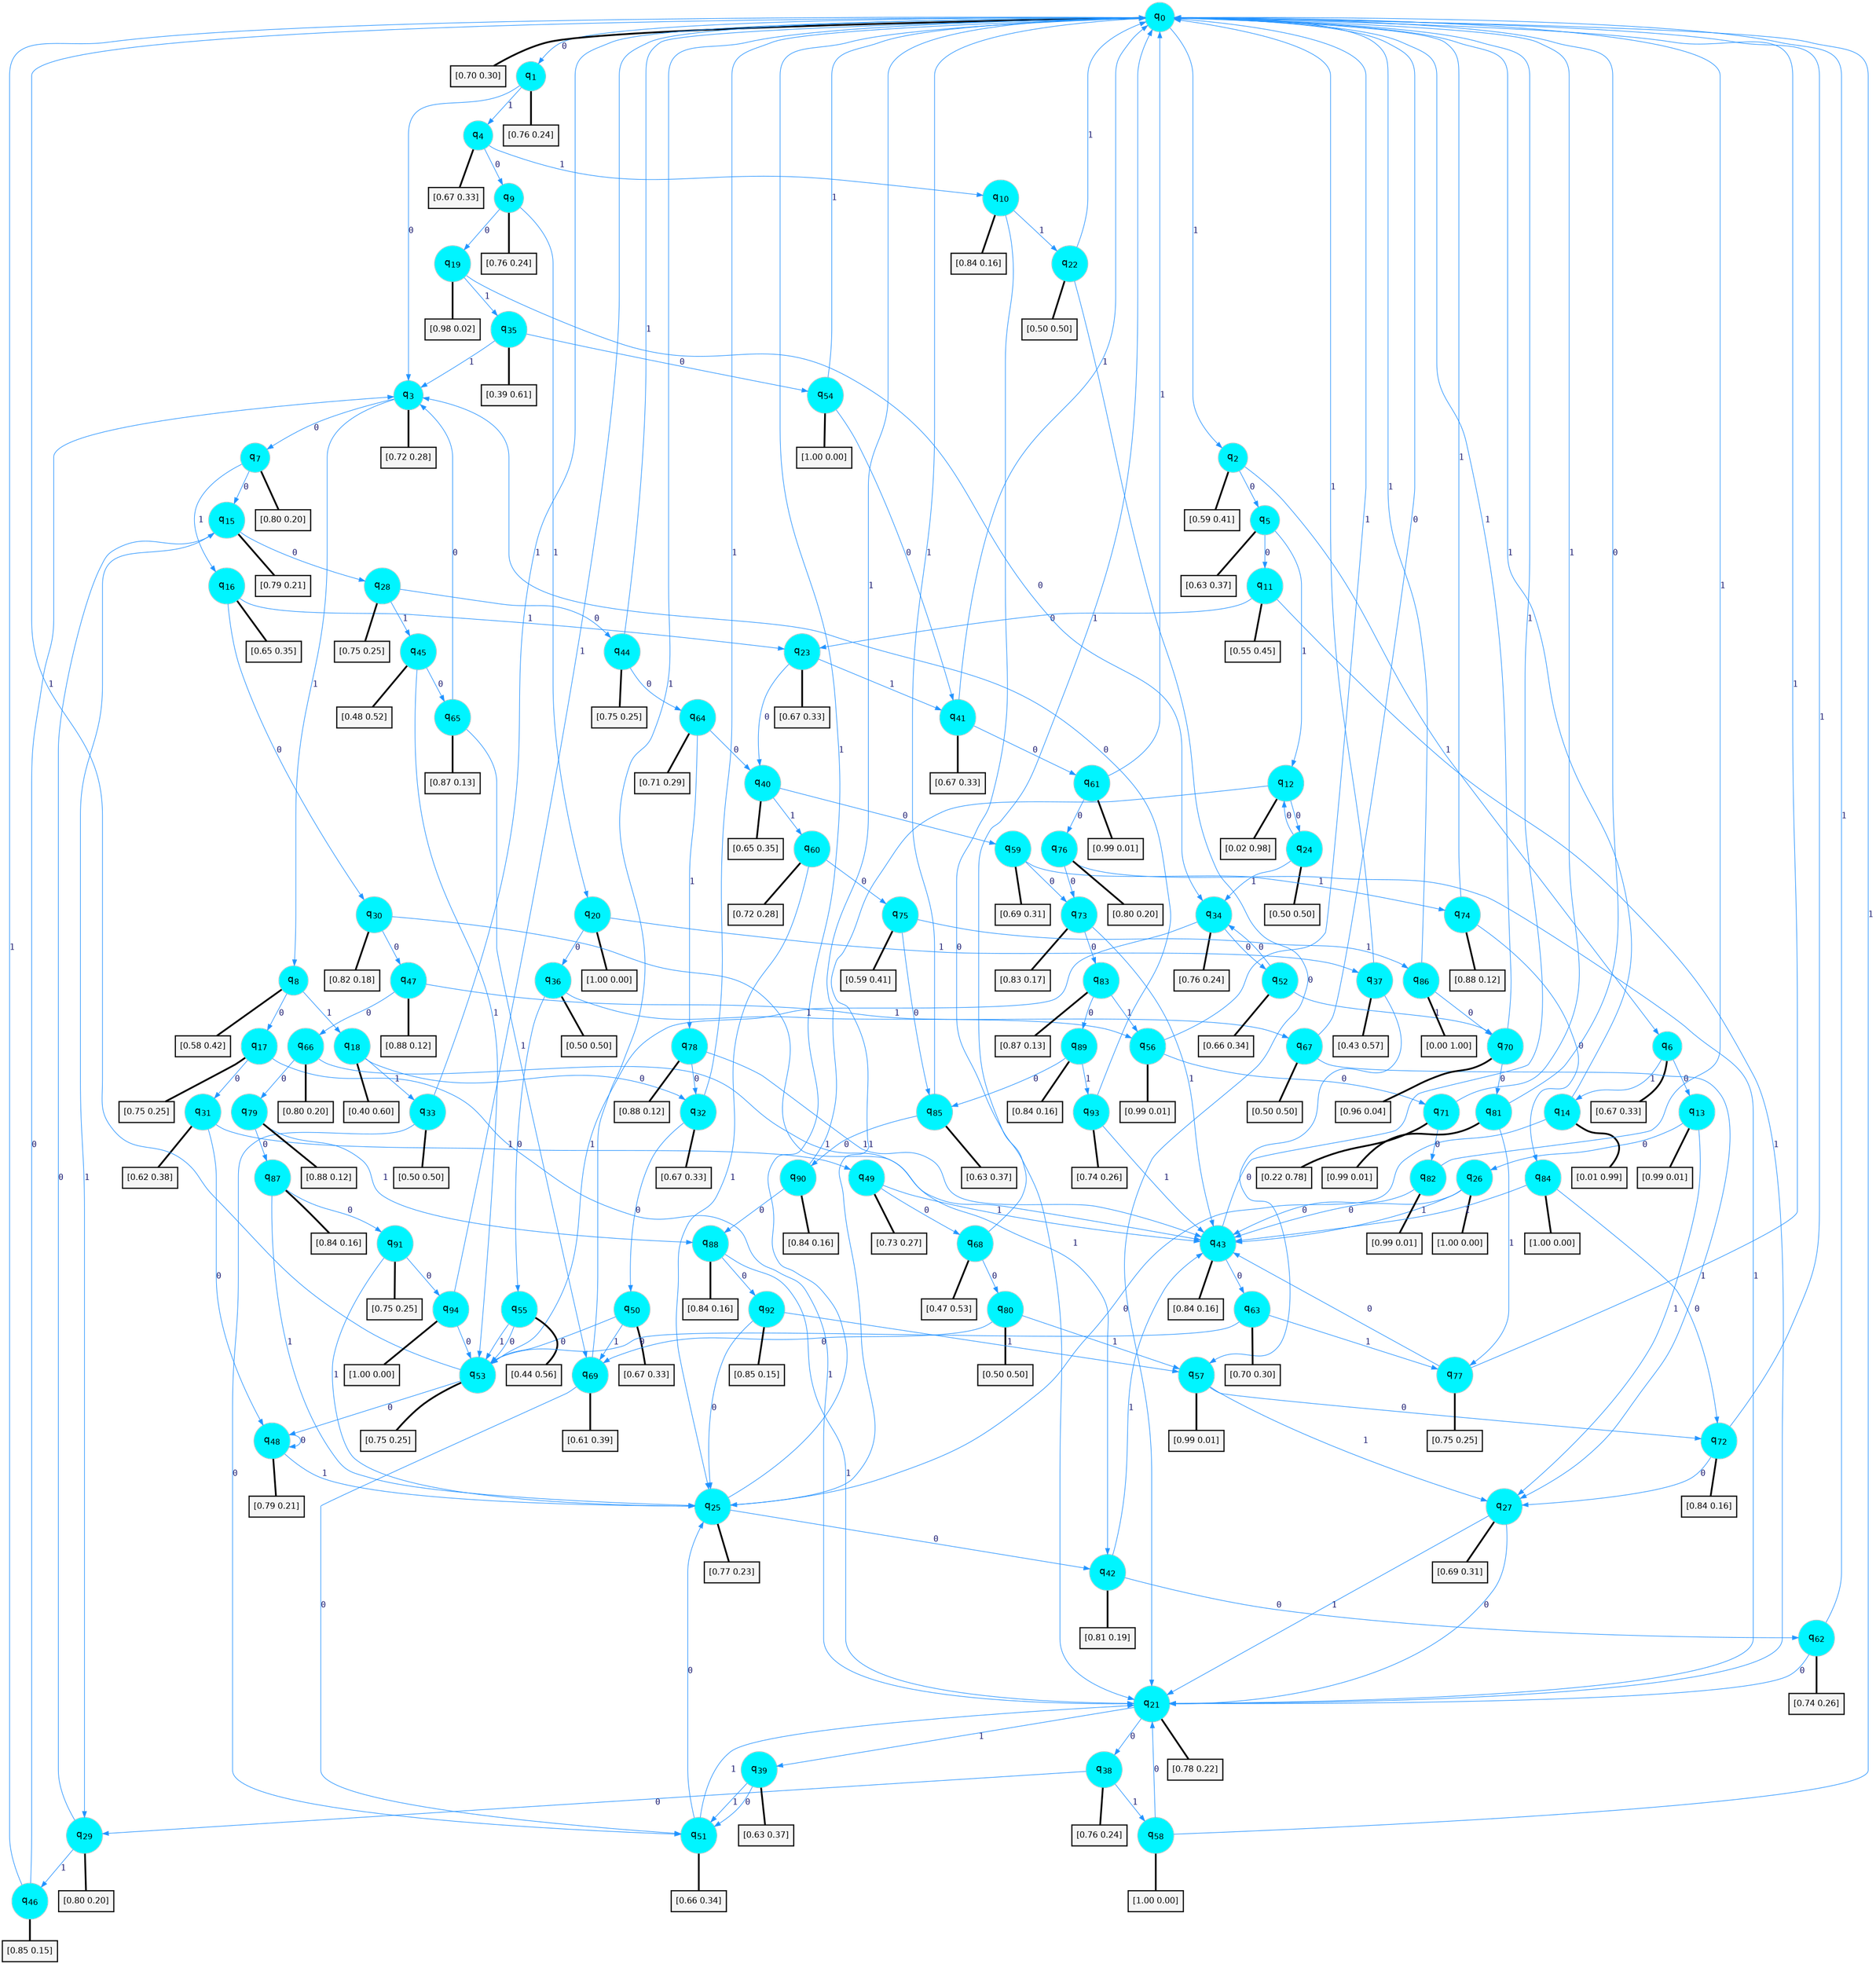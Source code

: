 digraph G {
graph [
bgcolor=transparent, dpi=300, rankdir=TD, size="40,25"];
node [
color=gray, fillcolor=turquoise1, fontcolor=black, fontname=Helvetica, fontsize=16, fontweight=bold, shape=circle, style=filled];
edge [
arrowsize=1, color=dodgerblue1, fontcolor=midnightblue, fontname=courier, fontweight=bold, penwidth=1, style=solid, weight=20];
0[label=<q<SUB>0</SUB>>];
1[label=<q<SUB>1</SUB>>];
2[label=<q<SUB>2</SUB>>];
3[label=<q<SUB>3</SUB>>];
4[label=<q<SUB>4</SUB>>];
5[label=<q<SUB>5</SUB>>];
6[label=<q<SUB>6</SUB>>];
7[label=<q<SUB>7</SUB>>];
8[label=<q<SUB>8</SUB>>];
9[label=<q<SUB>9</SUB>>];
10[label=<q<SUB>10</SUB>>];
11[label=<q<SUB>11</SUB>>];
12[label=<q<SUB>12</SUB>>];
13[label=<q<SUB>13</SUB>>];
14[label=<q<SUB>14</SUB>>];
15[label=<q<SUB>15</SUB>>];
16[label=<q<SUB>16</SUB>>];
17[label=<q<SUB>17</SUB>>];
18[label=<q<SUB>18</SUB>>];
19[label=<q<SUB>19</SUB>>];
20[label=<q<SUB>20</SUB>>];
21[label=<q<SUB>21</SUB>>];
22[label=<q<SUB>22</SUB>>];
23[label=<q<SUB>23</SUB>>];
24[label=<q<SUB>24</SUB>>];
25[label=<q<SUB>25</SUB>>];
26[label=<q<SUB>26</SUB>>];
27[label=<q<SUB>27</SUB>>];
28[label=<q<SUB>28</SUB>>];
29[label=<q<SUB>29</SUB>>];
30[label=<q<SUB>30</SUB>>];
31[label=<q<SUB>31</SUB>>];
32[label=<q<SUB>32</SUB>>];
33[label=<q<SUB>33</SUB>>];
34[label=<q<SUB>34</SUB>>];
35[label=<q<SUB>35</SUB>>];
36[label=<q<SUB>36</SUB>>];
37[label=<q<SUB>37</SUB>>];
38[label=<q<SUB>38</SUB>>];
39[label=<q<SUB>39</SUB>>];
40[label=<q<SUB>40</SUB>>];
41[label=<q<SUB>41</SUB>>];
42[label=<q<SUB>42</SUB>>];
43[label=<q<SUB>43</SUB>>];
44[label=<q<SUB>44</SUB>>];
45[label=<q<SUB>45</SUB>>];
46[label=<q<SUB>46</SUB>>];
47[label=<q<SUB>47</SUB>>];
48[label=<q<SUB>48</SUB>>];
49[label=<q<SUB>49</SUB>>];
50[label=<q<SUB>50</SUB>>];
51[label=<q<SUB>51</SUB>>];
52[label=<q<SUB>52</SUB>>];
53[label=<q<SUB>53</SUB>>];
54[label=<q<SUB>54</SUB>>];
55[label=<q<SUB>55</SUB>>];
56[label=<q<SUB>56</SUB>>];
57[label=<q<SUB>57</SUB>>];
58[label=<q<SUB>58</SUB>>];
59[label=<q<SUB>59</SUB>>];
60[label=<q<SUB>60</SUB>>];
61[label=<q<SUB>61</SUB>>];
62[label=<q<SUB>62</SUB>>];
63[label=<q<SUB>63</SUB>>];
64[label=<q<SUB>64</SUB>>];
65[label=<q<SUB>65</SUB>>];
66[label=<q<SUB>66</SUB>>];
67[label=<q<SUB>67</SUB>>];
68[label=<q<SUB>68</SUB>>];
69[label=<q<SUB>69</SUB>>];
70[label=<q<SUB>70</SUB>>];
71[label=<q<SUB>71</SUB>>];
72[label=<q<SUB>72</SUB>>];
73[label=<q<SUB>73</SUB>>];
74[label=<q<SUB>74</SUB>>];
75[label=<q<SUB>75</SUB>>];
76[label=<q<SUB>76</SUB>>];
77[label=<q<SUB>77</SUB>>];
78[label=<q<SUB>78</SUB>>];
79[label=<q<SUB>79</SUB>>];
80[label=<q<SUB>80</SUB>>];
81[label=<q<SUB>81</SUB>>];
82[label=<q<SUB>82</SUB>>];
83[label=<q<SUB>83</SUB>>];
84[label=<q<SUB>84</SUB>>];
85[label=<q<SUB>85</SUB>>];
86[label=<q<SUB>86</SUB>>];
87[label=<q<SUB>87</SUB>>];
88[label=<q<SUB>88</SUB>>];
89[label=<q<SUB>89</SUB>>];
90[label=<q<SUB>90</SUB>>];
91[label=<q<SUB>91</SUB>>];
92[label=<q<SUB>92</SUB>>];
93[label=<q<SUB>93</SUB>>];
94[label=<q<SUB>94</SUB>>];
95[label="[0.70 0.30]", shape=box,fontcolor=black, fontname=Helvetica, fontsize=14, penwidth=2, fillcolor=whitesmoke,color=black];
96[label="[0.76 0.24]", shape=box,fontcolor=black, fontname=Helvetica, fontsize=14, penwidth=2, fillcolor=whitesmoke,color=black];
97[label="[0.59 0.41]", shape=box,fontcolor=black, fontname=Helvetica, fontsize=14, penwidth=2, fillcolor=whitesmoke,color=black];
98[label="[0.72 0.28]", shape=box,fontcolor=black, fontname=Helvetica, fontsize=14, penwidth=2, fillcolor=whitesmoke,color=black];
99[label="[0.67 0.33]", shape=box,fontcolor=black, fontname=Helvetica, fontsize=14, penwidth=2, fillcolor=whitesmoke,color=black];
100[label="[0.63 0.37]", shape=box,fontcolor=black, fontname=Helvetica, fontsize=14, penwidth=2, fillcolor=whitesmoke,color=black];
101[label="[0.67 0.33]", shape=box,fontcolor=black, fontname=Helvetica, fontsize=14, penwidth=2, fillcolor=whitesmoke,color=black];
102[label="[0.80 0.20]", shape=box,fontcolor=black, fontname=Helvetica, fontsize=14, penwidth=2, fillcolor=whitesmoke,color=black];
103[label="[0.58 0.42]", shape=box,fontcolor=black, fontname=Helvetica, fontsize=14, penwidth=2, fillcolor=whitesmoke,color=black];
104[label="[0.76 0.24]", shape=box,fontcolor=black, fontname=Helvetica, fontsize=14, penwidth=2, fillcolor=whitesmoke,color=black];
105[label="[0.84 0.16]", shape=box,fontcolor=black, fontname=Helvetica, fontsize=14, penwidth=2, fillcolor=whitesmoke,color=black];
106[label="[0.55 0.45]", shape=box,fontcolor=black, fontname=Helvetica, fontsize=14, penwidth=2, fillcolor=whitesmoke,color=black];
107[label="[0.02 0.98]", shape=box,fontcolor=black, fontname=Helvetica, fontsize=14, penwidth=2, fillcolor=whitesmoke,color=black];
108[label="[0.99 0.01]", shape=box,fontcolor=black, fontname=Helvetica, fontsize=14, penwidth=2, fillcolor=whitesmoke,color=black];
109[label="[0.01 0.99]", shape=box,fontcolor=black, fontname=Helvetica, fontsize=14, penwidth=2, fillcolor=whitesmoke,color=black];
110[label="[0.79 0.21]", shape=box,fontcolor=black, fontname=Helvetica, fontsize=14, penwidth=2, fillcolor=whitesmoke,color=black];
111[label="[0.65 0.35]", shape=box,fontcolor=black, fontname=Helvetica, fontsize=14, penwidth=2, fillcolor=whitesmoke,color=black];
112[label="[0.75 0.25]", shape=box,fontcolor=black, fontname=Helvetica, fontsize=14, penwidth=2, fillcolor=whitesmoke,color=black];
113[label="[0.40 0.60]", shape=box,fontcolor=black, fontname=Helvetica, fontsize=14, penwidth=2, fillcolor=whitesmoke,color=black];
114[label="[0.98 0.02]", shape=box,fontcolor=black, fontname=Helvetica, fontsize=14, penwidth=2, fillcolor=whitesmoke,color=black];
115[label="[1.00 0.00]", shape=box,fontcolor=black, fontname=Helvetica, fontsize=14, penwidth=2, fillcolor=whitesmoke,color=black];
116[label="[0.78 0.22]", shape=box,fontcolor=black, fontname=Helvetica, fontsize=14, penwidth=2, fillcolor=whitesmoke,color=black];
117[label="[0.50 0.50]", shape=box,fontcolor=black, fontname=Helvetica, fontsize=14, penwidth=2, fillcolor=whitesmoke,color=black];
118[label="[0.67 0.33]", shape=box,fontcolor=black, fontname=Helvetica, fontsize=14, penwidth=2, fillcolor=whitesmoke,color=black];
119[label="[0.50 0.50]", shape=box,fontcolor=black, fontname=Helvetica, fontsize=14, penwidth=2, fillcolor=whitesmoke,color=black];
120[label="[0.77 0.23]", shape=box,fontcolor=black, fontname=Helvetica, fontsize=14, penwidth=2, fillcolor=whitesmoke,color=black];
121[label="[1.00 0.00]", shape=box,fontcolor=black, fontname=Helvetica, fontsize=14, penwidth=2, fillcolor=whitesmoke,color=black];
122[label="[0.69 0.31]", shape=box,fontcolor=black, fontname=Helvetica, fontsize=14, penwidth=2, fillcolor=whitesmoke,color=black];
123[label="[0.75 0.25]", shape=box,fontcolor=black, fontname=Helvetica, fontsize=14, penwidth=2, fillcolor=whitesmoke,color=black];
124[label="[0.80 0.20]", shape=box,fontcolor=black, fontname=Helvetica, fontsize=14, penwidth=2, fillcolor=whitesmoke,color=black];
125[label="[0.82 0.18]", shape=box,fontcolor=black, fontname=Helvetica, fontsize=14, penwidth=2, fillcolor=whitesmoke,color=black];
126[label="[0.62 0.38]", shape=box,fontcolor=black, fontname=Helvetica, fontsize=14, penwidth=2, fillcolor=whitesmoke,color=black];
127[label="[0.67 0.33]", shape=box,fontcolor=black, fontname=Helvetica, fontsize=14, penwidth=2, fillcolor=whitesmoke,color=black];
128[label="[0.50 0.50]", shape=box,fontcolor=black, fontname=Helvetica, fontsize=14, penwidth=2, fillcolor=whitesmoke,color=black];
129[label="[0.76 0.24]", shape=box,fontcolor=black, fontname=Helvetica, fontsize=14, penwidth=2, fillcolor=whitesmoke,color=black];
130[label="[0.39 0.61]", shape=box,fontcolor=black, fontname=Helvetica, fontsize=14, penwidth=2, fillcolor=whitesmoke,color=black];
131[label="[0.50 0.50]", shape=box,fontcolor=black, fontname=Helvetica, fontsize=14, penwidth=2, fillcolor=whitesmoke,color=black];
132[label="[0.43 0.57]", shape=box,fontcolor=black, fontname=Helvetica, fontsize=14, penwidth=2, fillcolor=whitesmoke,color=black];
133[label="[0.76 0.24]", shape=box,fontcolor=black, fontname=Helvetica, fontsize=14, penwidth=2, fillcolor=whitesmoke,color=black];
134[label="[0.63 0.37]", shape=box,fontcolor=black, fontname=Helvetica, fontsize=14, penwidth=2, fillcolor=whitesmoke,color=black];
135[label="[0.65 0.35]", shape=box,fontcolor=black, fontname=Helvetica, fontsize=14, penwidth=2, fillcolor=whitesmoke,color=black];
136[label="[0.67 0.33]", shape=box,fontcolor=black, fontname=Helvetica, fontsize=14, penwidth=2, fillcolor=whitesmoke,color=black];
137[label="[0.81 0.19]", shape=box,fontcolor=black, fontname=Helvetica, fontsize=14, penwidth=2, fillcolor=whitesmoke,color=black];
138[label="[0.84 0.16]", shape=box,fontcolor=black, fontname=Helvetica, fontsize=14, penwidth=2, fillcolor=whitesmoke,color=black];
139[label="[0.75 0.25]", shape=box,fontcolor=black, fontname=Helvetica, fontsize=14, penwidth=2, fillcolor=whitesmoke,color=black];
140[label="[0.48 0.52]", shape=box,fontcolor=black, fontname=Helvetica, fontsize=14, penwidth=2, fillcolor=whitesmoke,color=black];
141[label="[0.85 0.15]", shape=box,fontcolor=black, fontname=Helvetica, fontsize=14, penwidth=2, fillcolor=whitesmoke,color=black];
142[label="[0.88 0.12]", shape=box,fontcolor=black, fontname=Helvetica, fontsize=14, penwidth=2, fillcolor=whitesmoke,color=black];
143[label="[0.79 0.21]", shape=box,fontcolor=black, fontname=Helvetica, fontsize=14, penwidth=2, fillcolor=whitesmoke,color=black];
144[label="[0.73 0.27]", shape=box,fontcolor=black, fontname=Helvetica, fontsize=14, penwidth=2, fillcolor=whitesmoke,color=black];
145[label="[0.67 0.33]", shape=box,fontcolor=black, fontname=Helvetica, fontsize=14, penwidth=2, fillcolor=whitesmoke,color=black];
146[label="[0.66 0.34]", shape=box,fontcolor=black, fontname=Helvetica, fontsize=14, penwidth=2, fillcolor=whitesmoke,color=black];
147[label="[0.66 0.34]", shape=box,fontcolor=black, fontname=Helvetica, fontsize=14, penwidth=2, fillcolor=whitesmoke,color=black];
148[label="[0.75 0.25]", shape=box,fontcolor=black, fontname=Helvetica, fontsize=14, penwidth=2, fillcolor=whitesmoke,color=black];
149[label="[1.00 0.00]", shape=box,fontcolor=black, fontname=Helvetica, fontsize=14, penwidth=2, fillcolor=whitesmoke,color=black];
150[label="[0.44 0.56]", shape=box,fontcolor=black, fontname=Helvetica, fontsize=14, penwidth=2, fillcolor=whitesmoke,color=black];
151[label="[0.99 0.01]", shape=box,fontcolor=black, fontname=Helvetica, fontsize=14, penwidth=2, fillcolor=whitesmoke,color=black];
152[label="[0.99 0.01]", shape=box,fontcolor=black, fontname=Helvetica, fontsize=14, penwidth=2, fillcolor=whitesmoke,color=black];
153[label="[1.00 0.00]", shape=box,fontcolor=black, fontname=Helvetica, fontsize=14, penwidth=2, fillcolor=whitesmoke,color=black];
154[label="[0.69 0.31]", shape=box,fontcolor=black, fontname=Helvetica, fontsize=14, penwidth=2, fillcolor=whitesmoke,color=black];
155[label="[0.72 0.28]", shape=box,fontcolor=black, fontname=Helvetica, fontsize=14, penwidth=2, fillcolor=whitesmoke,color=black];
156[label="[0.99 0.01]", shape=box,fontcolor=black, fontname=Helvetica, fontsize=14, penwidth=2, fillcolor=whitesmoke,color=black];
157[label="[0.74 0.26]", shape=box,fontcolor=black, fontname=Helvetica, fontsize=14, penwidth=2, fillcolor=whitesmoke,color=black];
158[label="[0.70 0.30]", shape=box,fontcolor=black, fontname=Helvetica, fontsize=14, penwidth=2, fillcolor=whitesmoke,color=black];
159[label="[0.71 0.29]", shape=box,fontcolor=black, fontname=Helvetica, fontsize=14, penwidth=2, fillcolor=whitesmoke,color=black];
160[label="[0.87 0.13]", shape=box,fontcolor=black, fontname=Helvetica, fontsize=14, penwidth=2, fillcolor=whitesmoke,color=black];
161[label="[0.80 0.20]", shape=box,fontcolor=black, fontname=Helvetica, fontsize=14, penwidth=2, fillcolor=whitesmoke,color=black];
162[label="[0.50 0.50]", shape=box,fontcolor=black, fontname=Helvetica, fontsize=14, penwidth=2, fillcolor=whitesmoke,color=black];
163[label="[0.47 0.53]", shape=box,fontcolor=black, fontname=Helvetica, fontsize=14, penwidth=2, fillcolor=whitesmoke,color=black];
164[label="[0.61 0.39]", shape=box,fontcolor=black, fontname=Helvetica, fontsize=14, penwidth=2, fillcolor=whitesmoke,color=black];
165[label="[0.96 0.04]", shape=box,fontcolor=black, fontname=Helvetica, fontsize=14, penwidth=2, fillcolor=whitesmoke,color=black];
166[label="[0.22 0.78]", shape=box,fontcolor=black, fontname=Helvetica, fontsize=14, penwidth=2, fillcolor=whitesmoke,color=black];
167[label="[0.84 0.16]", shape=box,fontcolor=black, fontname=Helvetica, fontsize=14, penwidth=2, fillcolor=whitesmoke,color=black];
168[label="[0.83 0.17]", shape=box,fontcolor=black, fontname=Helvetica, fontsize=14, penwidth=2, fillcolor=whitesmoke,color=black];
169[label="[0.88 0.12]", shape=box,fontcolor=black, fontname=Helvetica, fontsize=14, penwidth=2, fillcolor=whitesmoke,color=black];
170[label="[0.59 0.41]", shape=box,fontcolor=black, fontname=Helvetica, fontsize=14, penwidth=2, fillcolor=whitesmoke,color=black];
171[label="[0.80 0.20]", shape=box,fontcolor=black, fontname=Helvetica, fontsize=14, penwidth=2, fillcolor=whitesmoke,color=black];
172[label="[0.75 0.25]", shape=box,fontcolor=black, fontname=Helvetica, fontsize=14, penwidth=2, fillcolor=whitesmoke,color=black];
173[label="[0.88 0.12]", shape=box,fontcolor=black, fontname=Helvetica, fontsize=14, penwidth=2, fillcolor=whitesmoke,color=black];
174[label="[0.88 0.12]", shape=box,fontcolor=black, fontname=Helvetica, fontsize=14, penwidth=2, fillcolor=whitesmoke,color=black];
175[label="[0.50 0.50]", shape=box,fontcolor=black, fontname=Helvetica, fontsize=14, penwidth=2, fillcolor=whitesmoke,color=black];
176[label="[0.99 0.01]", shape=box,fontcolor=black, fontname=Helvetica, fontsize=14, penwidth=2, fillcolor=whitesmoke,color=black];
177[label="[0.99 0.01]", shape=box,fontcolor=black, fontname=Helvetica, fontsize=14, penwidth=2, fillcolor=whitesmoke,color=black];
178[label="[0.87 0.13]", shape=box,fontcolor=black, fontname=Helvetica, fontsize=14, penwidth=2, fillcolor=whitesmoke,color=black];
179[label="[1.00 0.00]", shape=box,fontcolor=black, fontname=Helvetica, fontsize=14, penwidth=2, fillcolor=whitesmoke,color=black];
180[label="[0.63 0.37]", shape=box,fontcolor=black, fontname=Helvetica, fontsize=14, penwidth=2, fillcolor=whitesmoke,color=black];
181[label="[0.00 1.00]", shape=box,fontcolor=black, fontname=Helvetica, fontsize=14, penwidth=2, fillcolor=whitesmoke,color=black];
182[label="[0.84 0.16]", shape=box,fontcolor=black, fontname=Helvetica, fontsize=14, penwidth=2, fillcolor=whitesmoke,color=black];
183[label="[0.84 0.16]", shape=box,fontcolor=black, fontname=Helvetica, fontsize=14, penwidth=2, fillcolor=whitesmoke,color=black];
184[label="[0.84 0.16]", shape=box,fontcolor=black, fontname=Helvetica, fontsize=14, penwidth=2, fillcolor=whitesmoke,color=black];
185[label="[0.84 0.16]", shape=box,fontcolor=black, fontname=Helvetica, fontsize=14, penwidth=2, fillcolor=whitesmoke,color=black];
186[label="[0.75 0.25]", shape=box,fontcolor=black, fontname=Helvetica, fontsize=14, penwidth=2, fillcolor=whitesmoke,color=black];
187[label="[0.85 0.15]", shape=box,fontcolor=black, fontname=Helvetica, fontsize=14, penwidth=2, fillcolor=whitesmoke,color=black];
188[label="[0.74 0.26]", shape=box,fontcolor=black, fontname=Helvetica, fontsize=14, penwidth=2, fillcolor=whitesmoke,color=black];
189[label="[1.00 0.00]", shape=box,fontcolor=black, fontname=Helvetica, fontsize=14, penwidth=2, fillcolor=whitesmoke,color=black];
0->1 [label=0];
0->2 [label=1];
0->95 [arrowhead=none, penwidth=3,color=black];
1->3 [label=0];
1->4 [label=1];
1->96 [arrowhead=none, penwidth=3,color=black];
2->5 [label=0];
2->6 [label=1];
2->97 [arrowhead=none, penwidth=3,color=black];
3->7 [label=0];
3->8 [label=1];
3->98 [arrowhead=none, penwidth=3,color=black];
4->9 [label=0];
4->10 [label=1];
4->99 [arrowhead=none, penwidth=3,color=black];
5->11 [label=0];
5->12 [label=1];
5->100 [arrowhead=none, penwidth=3,color=black];
6->13 [label=0];
6->14 [label=1];
6->101 [arrowhead=none, penwidth=3,color=black];
7->15 [label=0];
7->16 [label=1];
7->102 [arrowhead=none, penwidth=3,color=black];
8->17 [label=0];
8->18 [label=1];
8->103 [arrowhead=none, penwidth=3,color=black];
9->19 [label=0];
9->20 [label=1];
9->104 [arrowhead=none, penwidth=3,color=black];
10->21 [label=0];
10->22 [label=1];
10->105 [arrowhead=none, penwidth=3,color=black];
11->23 [label=0];
11->21 [label=1];
11->106 [arrowhead=none, penwidth=3,color=black];
12->24 [label=0];
12->25 [label=1];
12->107 [arrowhead=none, penwidth=3,color=black];
13->26 [label=0];
13->27 [label=1];
13->108 [arrowhead=none, penwidth=3,color=black];
14->25 [label=0];
14->0 [label=1];
14->109 [arrowhead=none, penwidth=3,color=black];
15->28 [label=0];
15->29 [label=1];
15->110 [arrowhead=none, penwidth=3,color=black];
16->30 [label=0];
16->23 [label=1];
16->111 [arrowhead=none, penwidth=3,color=black];
17->31 [label=0];
17->21 [label=1];
17->112 [arrowhead=none, penwidth=3,color=black];
18->32 [label=0];
18->33 [label=1];
18->113 [arrowhead=none, penwidth=3,color=black];
19->34 [label=0];
19->35 [label=1];
19->114 [arrowhead=none, penwidth=3,color=black];
20->36 [label=0];
20->37 [label=1];
20->115 [arrowhead=none, penwidth=3,color=black];
21->38 [label=0];
21->39 [label=1];
21->116 [arrowhead=none, penwidth=3,color=black];
22->21 [label=0];
22->0 [label=1];
22->117 [arrowhead=none, penwidth=3,color=black];
23->40 [label=0];
23->41 [label=1];
23->118 [arrowhead=none, penwidth=3,color=black];
24->12 [label=0];
24->34 [label=1];
24->119 [arrowhead=none, penwidth=3,color=black];
25->42 [label=0];
25->0 [label=1];
25->120 [arrowhead=none, penwidth=3,color=black];
26->43 [label=0];
26->43 [label=1];
26->121 [arrowhead=none, penwidth=3,color=black];
27->21 [label=0];
27->21 [label=1];
27->122 [arrowhead=none, penwidth=3,color=black];
28->44 [label=0];
28->45 [label=1];
28->123 [arrowhead=none, penwidth=3,color=black];
29->15 [label=0];
29->46 [label=1];
29->124 [arrowhead=none, penwidth=3,color=black];
30->47 [label=0];
30->42 [label=1];
30->125 [arrowhead=none, penwidth=3,color=black];
31->48 [label=0];
31->49 [label=1];
31->126 [arrowhead=none, penwidth=3,color=black];
32->50 [label=0];
32->0 [label=1];
32->127 [arrowhead=none, penwidth=3,color=black];
33->51 [label=0];
33->0 [label=1];
33->128 [arrowhead=none, penwidth=3,color=black];
34->52 [label=0];
34->53 [label=1];
34->129 [arrowhead=none, penwidth=3,color=black];
35->54 [label=0];
35->3 [label=1];
35->130 [arrowhead=none, penwidth=3,color=black];
36->55 [label=0];
36->56 [label=1];
36->131 [arrowhead=none, penwidth=3,color=black];
37->57 [label=0];
37->0 [label=1];
37->132 [arrowhead=none, penwidth=3,color=black];
38->29 [label=0];
38->58 [label=1];
38->133 [arrowhead=none, penwidth=3,color=black];
39->51 [label=0];
39->51 [label=1];
39->134 [arrowhead=none, penwidth=3,color=black];
40->59 [label=0];
40->60 [label=1];
40->135 [arrowhead=none, penwidth=3,color=black];
41->61 [label=0];
41->0 [label=1];
41->136 [arrowhead=none, penwidth=3,color=black];
42->62 [label=0];
42->43 [label=1];
42->137 [arrowhead=none, penwidth=3,color=black];
43->63 [label=0];
43->0 [label=1];
43->138 [arrowhead=none, penwidth=3,color=black];
44->64 [label=0];
44->0 [label=1];
44->139 [arrowhead=none, penwidth=3,color=black];
45->65 [label=0];
45->53 [label=1];
45->140 [arrowhead=none, penwidth=3,color=black];
46->3 [label=0];
46->0 [label=1];
46->141 [arrowhead=none, penwidth=3,color=black];
47->66 [label=0];
47->67 [label=1];
47->142 [arrowhead=none, penwidth=3,color=black];
48->48 [label=0];
48->25 [label=1];
48->143 [arrowhead=none, penwidth=3,color=black];
49->68 [label=0];
49->43 [label=1];
49->144 [arrowhead=none, penwidth=3,color=black];
50->53 [label=0];
50->69 [label=1];
50->145 [arrowhead=none, penwidth=3,color=black];
51->25 [label=0];
51->21 [label=1];
51->146 [arrowhead=none, penwidth=3,color=black];
52->34 [label=0];
52->70 [label=1];
52->147 [arrowhead=none, penwidth=3,color=black];
53->48 [label=0];
53->0 [label=1];
53->148 [arrowhead=none, penwidth=3,color=black];
54->41 [label=0];
54->0 [label=1];
54->149 [arrowhead=none, penwidth=3,color=black];
55->53 [label=0];
55->53 [label=1];
55->150 [arrowhead=none, penwidth=3,color=black];
56->71 [label=0];
56->0 [label=1];
56->151 [arrowhead=none, penwidth=3,color=black];
57->72 [label=0];
57->27 [label=1];
57->152 [arrowhead=none, penwidth=3,color=black];
58->21 [label=0];
58->0 [label=1];
58->153 [arrowhead=none, penwidth=3,color=black];
59->73 [label=0];
59->74 [label=1];
59->154 [arrowhead=none, penwidth=3,color=black];
60->75 [label=0];
60->25 [label=1];
60->155 [arrowhead=none, penwidth=3,color=black];
61->76 [label=0];
61->0 [label=1];
61->156 [arrowhead=none, penwidth=3,color=black];
62->21 [label=0];
62->0 [label=1];
62->157 [arrowhead=none, penwidth=3,color=black];
63->53 [label=0];
63->77 [label=1];
63->158 [arrowhead=none, penwidth=3,color=black];
64->40 [label=0];
64->78 [label=1];
64->159 [arrowhead=none, penwidth=3,color=black];
65->3 [label=0];
65->69 [label=1];
65->160 [arrowhead=none, penwidth=3,color=black];
66->79 [label=0];
66->43 [label=1];
66->161 [arrowhead=none, penwidth=3,color=black];
67->0 [label=0];
67->27 [label=1];
67->162 [arrowhead=none, penwidth=3,color=black];
68->80 [label=0];
68->0 [label=1];
68->163 [arrowhead=none, penwidth=3,color=black];
69->51 [label=0];
69->0 [label=1];
69->164 [arrowhead=none, penwidth=3,color=black];
70->81 [label=0];
70->0 [label=1];
70->165 [arrowhead=none, penwidth=3,color=black];
71->82 [label=0];
71->0 [label=1];
71->166 [arrowhead=none, penwidth=3,color=black];
72->27 [label=0];
72->0 [label=1];
72->167 [arrowhead=none, penwidth=3,color=black];
73->83 [label=0];
73->43 [label=1];
73->168 [arrowhead=none, penwidth=3,color=black];
74->84 [label=0];
74->0 [label=1];
74->169 [arrowhead=none, penwidth=3,color=black];
75->85 [label=0];
75->86 [label=1];
75->170 [arrowhead=none, penwidth=3,color=black];
76->73 [label=0];
76->21 [label=1];
76->171 [arrowhead=none, penwidth=3,color=black];
77->43 [label=0];
77->0 [label=1];
77->172 [arrowhead=none, penwidth=3,color=black];
78->32 [label=0];
78->43 [label=1];
78->173 [arrowhead=none, penwidth=3,color=black];
79->87 [label=0];
79->88 [label=1];
79->174 [arrowhead=none, penwidth=3,color=black];
80->69 [label=0];
80->57 [label=1];
80->175 [arrowhead=none, penwidth=3,color=black];
81->0 [label=0];
81->77 [label=1];
81->176 [arrowhead=none, penwidth=3,color=black];
82->43 [label=0];
82->0 [label=1];
82->177 [arrowhead=none, penwidth=3,color=black];
83->89 [label=0];
83->56 [label=1];
83->178 [arrowhead=none, penwidth=3,color=black];
84->72 [label=0];
84->43 [label=1];
84->179 [arrowhead=none, penwidth=3,color=black];
85->90 [label=0];
85->0 [label=1];
85->180 [arrowhead=none, penwidth=3,color=black];
86->70 [label=0];
86->0 [label=1];
86->181 [arrowhead=none, penwidth=3,color=black];
87->91 [label=0];
87->25 [label=1];
87->182 [arrowhead=none, penwidth=3,color=black];
88->92 [label=0];
88->21 [label=1];
88->183 [arrowhead=none, penwidth=3,color=black];
89->85 [label=0];
89->93 [label=1];
89->184 [arrowhead=none, penwidth=3,color=black];
90->88 [label=0];
90->0 [label=1];
90->185 [arrowhead=none, penwidth=3,color=black];
91->94 [label=0];
91->25 [label=1];
91->186 [arrowhead=none, penwidth=3,color=black];
92->25 [label=0];
92->57 [label=1];
92->187 [arrowhead=none, penwidth=3,color=black];
93->3 [label=0];
93->43 [label=1];
93->188 [arrowhead=none, penwidth=3,color=black];
94->53 [label=0];
94->0 [label=1];
94->189 [arrowhead=none, penwidth=3,color=black];
}
